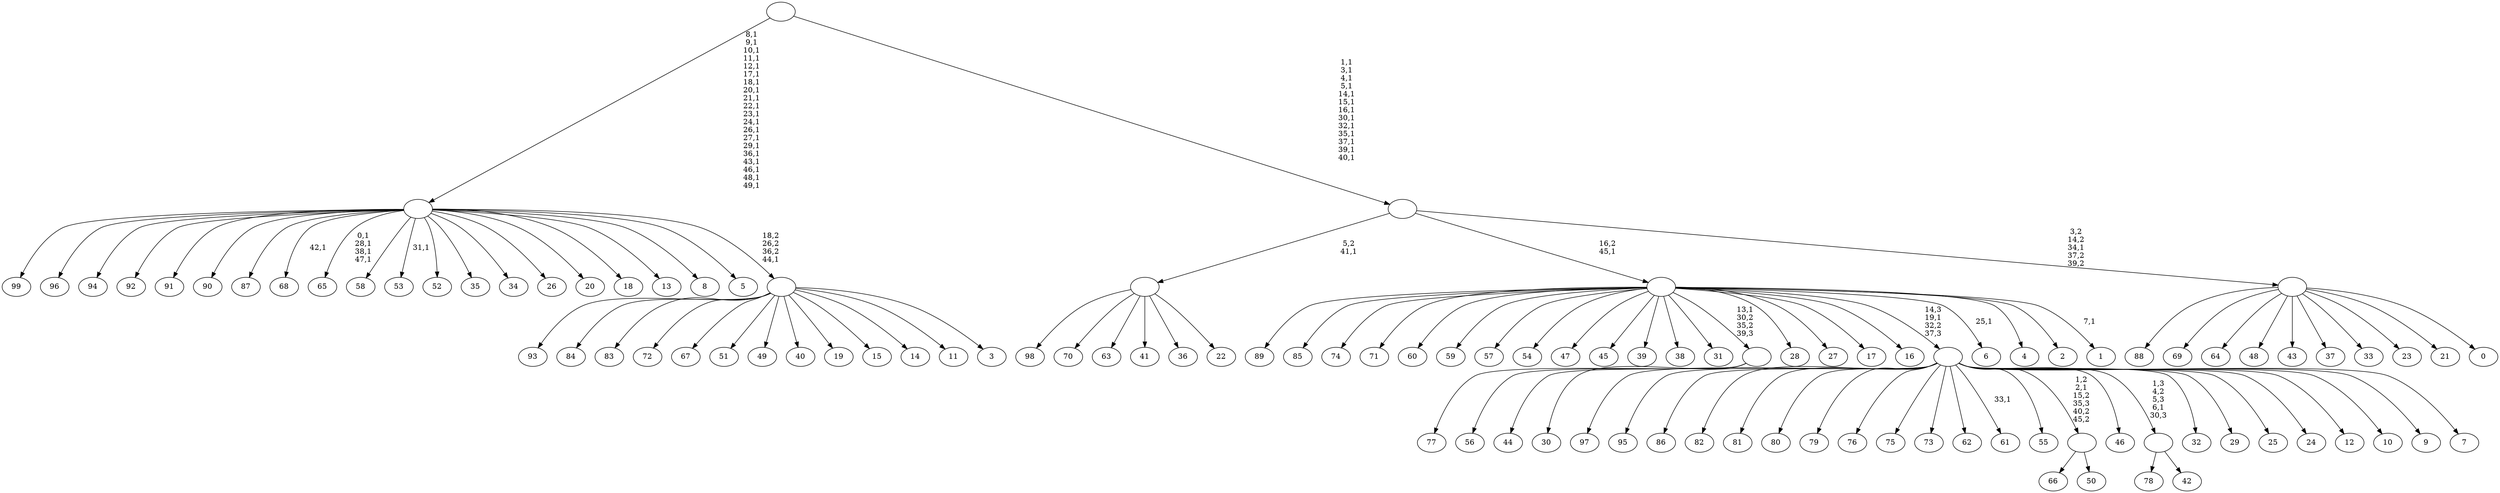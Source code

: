 digraph T {
	150 [label="99"]
	149 [label="98"]
	148 [label="97"]
	147 [label="96"]
	146 [label="95"]
	145 [label="94"]
	144 [label="93"]
	143 [label="92"]
	142 [label="91"]
	141 [label="90"]
	140 [label="89"]
	139 [label="88"]
	138 [label="87"]
	137 [label="86"]
	136 [label="85"]
	135 [label="84"]
	134 [label="83"]
	133 [label="82"]
	132 [label="81"]
	131 [label="80"]
	130 [label="79"]
	129 [label="78"]
	128 [label="77"]
	127 [label="76"]
	126 [label="75"]
	125 [label="74"]
	124 [label="73"]
	123 [label="72"]
	122 [label="71"]
	121 [label="70"]
	120 [label="69"]
	119 [label="68"]
	117 [label="67"]
	116 [label="66"]
	115 [label="65"]
	110 [label="64"]
	109 [label="63"]
	108 [label="62"]
	107 [label="61"]
	105 [label="60"]
	104 [label="59"]
	103 [label="58"]
	102 [label="57"]
	101 [label="56"]
	100 [label="55"]
	99 [label="54"]
	98 [label="53"]
	96 [label="52"]
	95 [label="51"]
	94 [label="50"]
	93 [label=""]
	92 [label="49"]
	91 [label="48"]
	90 [label="47"]
	89 [label="46"]
	88 [label="45"]
	87 [label="44"]
	86 [label="43"]
	85 [label="42"]
	84 [label=""]
	83 [label="41"]
	82 [label="40"]
	81 [label="39"]
	80 [label="38"]
	79 [label="37"]
	78 [label="36"]
	77 [label="35"]
	76 [label="34"]
	75 [label="33"]
	74 [label="32"]
	73 [label="31"]
	72 [label="30"]
	71 [label=""]
	70 [label="29"]
	69 [label="28"]
	68 [label="27"]
	67 [label="26"]
	66 [label="25"]
	65 [label="24"]
	64 [label="23"]
	63 [label="22"]
	62 [label=""]
	61 [label="21"]
	60 [label="20"]
	59 [label="19"]
	58 [label="18"]
	57 [label="17"]
	56 [label="16"]
	55 [label="15"]
	54 [label="14"]
	53 [label="13"]
	52 [label="12"]
	51 [label="11"]
	50 [label="10"]
	49 [label="9"]
	48 [label="8"]
	47 [label="7"]
	46 [label=""]
	45 [label="6"]
	43 [label="5"]
	42 [label="4"]
	41 [label="3"]
	40 [label=""]
	39 [label=""]
	19 [label="2"]
	18 [label="1"]
	16 [label=""]
	15 [label="0"]
	14 [label=""]
	13 [label=""]
	0 [label=""]
	93 -> 116 [label=""]
	93 -> 94 [label=""]
	84 -> 129 [label=""]
	84 -> 85 [label=""]
	71 -> 128 [label=""]
	71 -> 101 [label=""]
	71 -> 87 [label=""]
	71 -> 72 [label=""]
	62 -> 149 [label=""]
	62 -> 121 [label=""]
	62 -> 109 [label=""]
	62 -> 83 [label=""]
	62 -> 78 [label=""]
	62 -> 63 [label=""]
	46 -> 107 [label="33,1"]
	46 -> 148 [label=""]
	46 -> 146 [label=""]
	46 -> 137 [label=""]
	46 -> 133 [label=""]
	46 -> 132 [label=""]
	46 -> 131 [label=""]
	46 -> 130 [label=""]
	46 -> 127 [label=""]
	46 -> 126 [label=""]
	46 -> 124 [label=""]
	46 -> 108 [label=""]
	46 -> 100 [label=""]
	46 -> 93 [label="1,2\n2,1\n15,2\n35,3\n40,2\n45,2"]
	46 -> 89 [label=""]
	46 -> 84 [label="1,3\n4,2\n5,3\n6,1\n30,3"]
	46 -> 74 [label=""]
	46 -> 70 [label=""]
	46 -> 66 [label=""]
	46 -> 65 [label=""]
	46 -> 52 [label=""]
	46 -> 50 [label=""]
	46 -> 49 [label=""]
	46 -> 47 [label=""]
	40 -> 144 [label=""]
	40 -> 135 [label=""]
	40 -> 134 [label=""]
	40 -> 123 [label=""]
	40 -> 117 [label=""]
	40 -> 95 [label=""]
	40 -> 92 [label=""]
	40 -> 82 [label=""]
	40 -> 59 [label=""]
	40 -> 55 [label=""]
	40 -> 54 [label=""]
	40 -> 51 [label=""]
	40 -> 41 [label=""]
	39 -> 98 [label="31,1"]
	39 -> 115 [label="0,1\n28,1\n38,1\n47,1"]
	39 -> 119 [label="42,1"]
	39 -> 150 [label=""]
	39 -> 147 [label=""]
	39 -> 145 [label=""]
	39 -> 143 [label=""]
	39 -> 142 [label=""]
	39 -> 141 [label=""]
	39 -> 138 [label=""]
	39 -> 103 [label=""]
	39 -> 96 [label=""]
	39 -> 77 [label=""]
	39 -> 76 [label=""]
	39 -> 67 [label=""]
	39 -> 60 [label=""]
	39 -> 58 [label=""]
	39 -> 53 [label=""]
	39 -> 48 [label=""]
	39 -> 43 [label=""]
	39 -> 40 [label="18,2\n26,2\n36,2\n44,1"]
	16 -> 18 [label="7,1"]
	16 -> 45 [label="25,1"]
	16 -> 140 [label=""]
	16 -> 136 [label=""]
	16 -> 125 [label=""]
	16 -> 122 [label=""]
	16 -> 105 [label=""]
	16 -> 104 [label=""]
	16 -> 102 [label=""]
	16 -> 99 [label=""]
	16 -> 90 [label=""]
	16 -> 88 [label=""]
	16 -> 81 [label=""]
	16 -> 80 [label=""]
	16 -> 73 [label=""]
	16 -> 71 [label="13,1\n30,2\n35,2\n39,3"]
	16 -> 69 [label=""]
	16 -> 68 [label=""]
	16 -> 57 [label=""]
	16 -> 56 [label=""]
	16 -> 46 [label="14,3\n19,1\n32,2\n37,3"]
	16 -> 42 [label=""]
	16 -> 19 [label=""]
	14 -> 139 [label=""]
	14 -> 120 [label=""]
	14 -> 110 [label=""]
	14 -> 91 [label=""]
	14 -> 86 [label=""]
	14 -> 79 [label=""]
	14 -> 75 [label=""]
	14 -> 64 [label=""]
	14 -> 61 [label=""]
	14 -> 15 [label=""]
	13 -> 62 [label="5,2\n41,1"]
	13 -> 16 [label="16,2\n45,1"]
	13 -> 14 [label="3,2\n14,2\n34,1\n37,2\n39,2"]
	0 -> 13 [label="1,1\n3,1\n4,1\n5,1\n14,1\n15,1\n16,1\n30,1\n32,1\n35,1\n37,1\n39,1\n40,1"]
	0 -> 39 [label="8,1\n9,1\n10,1\n11,1\n12,1\n17,1\n18,1\n20,1\n21,1\n22,1\n23,1\n24,1\n26,1\n27,1\n29,1\n36,1\n43,1\n46,1\n48,1\n49,1"]
}
